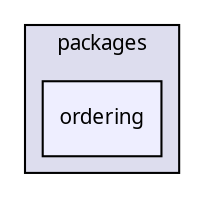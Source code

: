 digraph "packages/database/packages/ordering/" {
  compound=true
  node [ fontsize="10", fontname="FreeSans.ttf"];
  edge [ labelfontsize="10", labelfontname="FreeSans.ttf"];
  subgraph clusterdir_9e29d43dd7407de83abd117b75b27387 {
    graph [ bgcolor="#ddddee", pencolor="black", label="packages" fontname="FreeSans.ttf", fontsize="10", URL="dir_9e29d43dd7407de83abd117b75b27387.html"]
  dir_3016fa79b409c98b542f42bfda78f844 [shape=box, label="ordering", style="filled", fillcolor="#eeeeff", pencolor="black", URL="dir_3016fa79b409c98b542f42bfda78f844.html"];
  }
}
